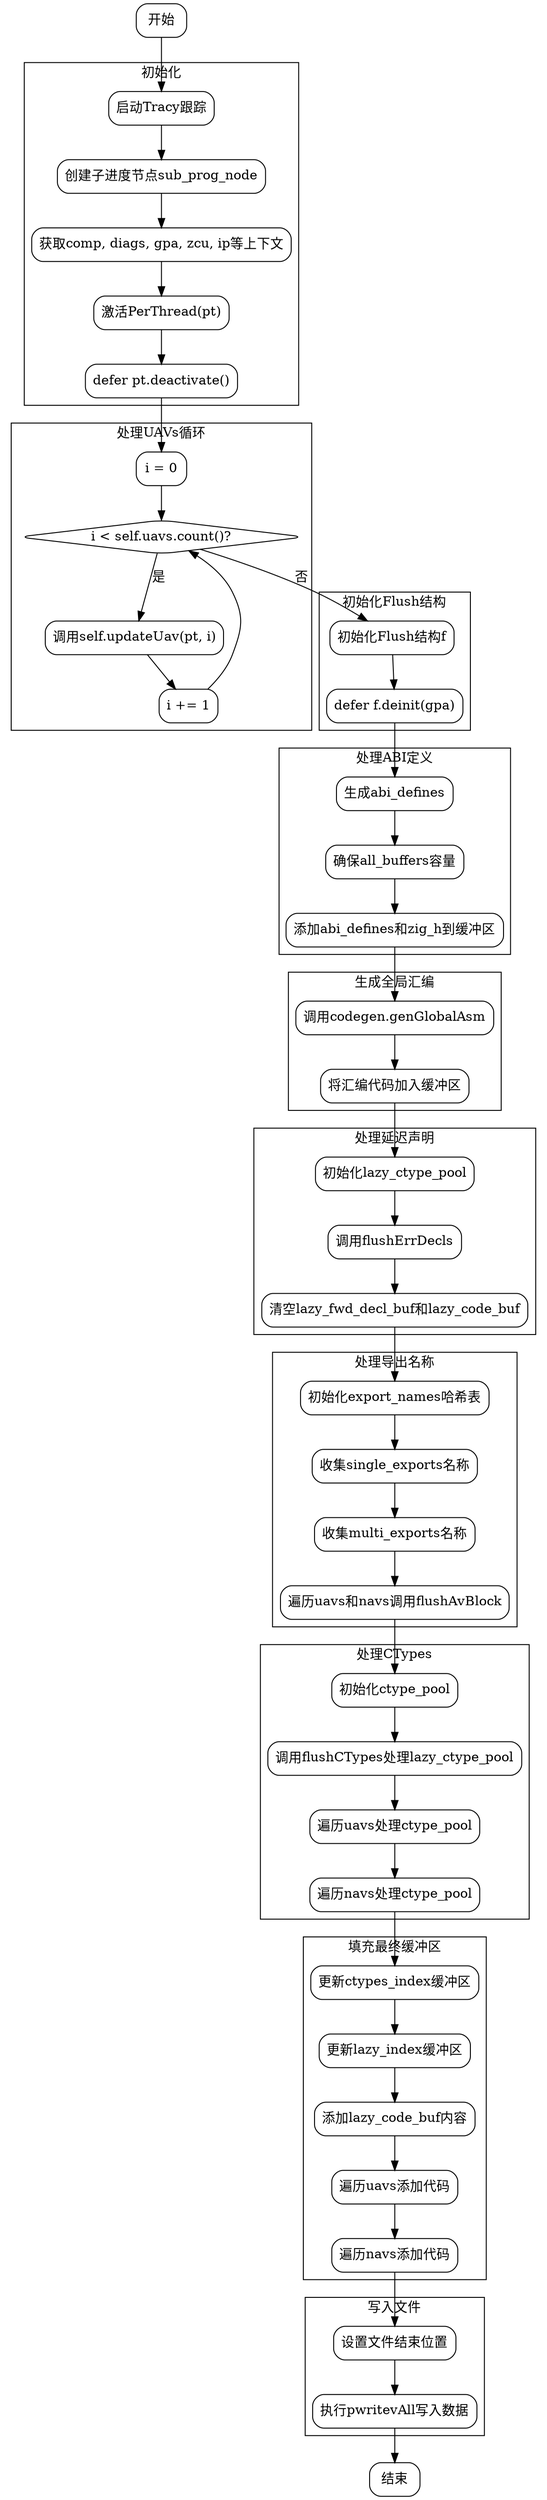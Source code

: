 
digraph flushModule {
    node [shape=rectangle, style=rounded];

    start [label="开始"];
    end [label="结束"];

    subgraph cluster_init {
        label="初始化";
        init_tracy [label="启动Tracy跟踪"];
        init_sub_prog [label="创建子进度节点sub_prog_node"];
        get_context [label="获取comp, diags, gpa, zcu, ip等上下文"];
        activate_pt [label="激活PerThread(pt)"];
        defer_pt_deactivate [label="defer pt.deactivate()"];
    }

    subgraph cluster_loop_uavs {
        label="处理UAVs循环";
        loop_uavs_start [label="i = 0"];
        loop_condition [label="i < self.uavs.count()?" shape=diamond];
        update_uav [label="调用self.updateUav(pt, i)"];
        increment_i [label="i += 1"];
    }

    subgraph cluster_flush_init {
        label="初始化Flush结构";
        init_flush [label="初始化Flush结构f"];
        defer_deinit [label="defer f.deinit(gpa)"];
    }

    subgraph cluster_abi_defines {
        label="处理ABI定义";
        gen_abi_defines [label="生成abi_defines"];
        ensure_buffers [label="确保all_buffers容量"];
        append_abi [label="添加abi_defines和zig_h到缓冲区"];
    }

    subgraph cluster_asm {
        label="生成全局汇编";
        gen_global_asm [label="调用codegen.genGlobalAsm"];
        append_asm [label="将汇编代码加入缓冲区"];
    }

    subgraph cluster_lazy {
        label="处理延迟声明";
        init_lazy_pool [label="初始化lazy_ctype_pool"];
        flush_err_decls [label="调用flushErrDecls"];
        clear_buffers [label="清空lazy_fwd_decl_buf和lazy_code_buf"];
    }

    subgraph cluster_exports {
        label="处理导出名称";
        init_export_names [label="初始化export_names哈希表"];
        collect_single_exports [label="收集single_exports名称"];
        collect_multi_exports [label="收集multi_exports名称"];
        process_uavs_navs [label="遍历uavs和navs调用flushAvBlock"];
    }

    subgraph cluster_ctypes {
        label="处理CTypes";
        init_ctype_pool [label="初始化ctype_pool"];
        flush_lazy_ctypes [label="调用flushCTypes处理lazy_ctype_pool"];
        loop_uavs_ctypes [label="遍历uavs处理ctype_pool"];
        loop_navs_ctypes [label="遍历navs处理ctype_pool"];
    }

    subgraph cluster_final_buffers {
        label="填充最终缓冲区";
        update_ctypes_index [label="更新ctypes_index缓冲区"];
        update_lazy_index [label="更新lazy_index缓冲区"];
        append_lazy_code [label="添加lazy_code_buf内容"];
        loop_append_uavs_code [label="遍历uavs添加代码"];
        loop_append_navs_code [label="遍历navs添加代码"];
    }

    subgraph cluster_file_write {
        label="写入文件";
        set_file_pos [label="设置文件结束位置"];
        pwritev_all [label="执行pwritevAll写入数据"];
    }

    start -> init_tracy -> init_sub_prog -> get_context -> activate_pt -> defer_pt_deactivate;

    defer_pt_deactivate -> loop_uavs_start;
    loop_uavs_start -> loop_condition;
    loop_condition -> update_uav [label="是"];
    update_uav -> increment_i -> loop_condition;
    loop_condition -> init_flush [label="否"];

    init_flush -> defer_deinit -> gen_abi_defines;
    gen_abi_defines -> ensure_buffers -> append_abi;
    append_abi -> gen_global_asm;
    gen_global_asm -> append_asm -> init_lazy_pool;
    init_lazy_pool -> flush_err_decls -> clear_buffers;

    clear_buffers -> init_export_names;
    init_export_names -> collect_single_exports -> collect_multi_exports -> process_uavs_navs;

    process_uavs_navs -> init_ctype_pool;
    init_ctype_pool -> flush_lazy_ctypes -> loop_uavs_ctypes -> loop_navs_ctypes;

    loop_navs_ctypes -> update_ctypes_index -> update_lazy_index;
    update_lazy_index -> append_lazy_code -> loop_append_uavs_code -> loop_append_navs_code;

    loop_append_navs_code -> set_file_pos -> pwritev_all -> end;
}

